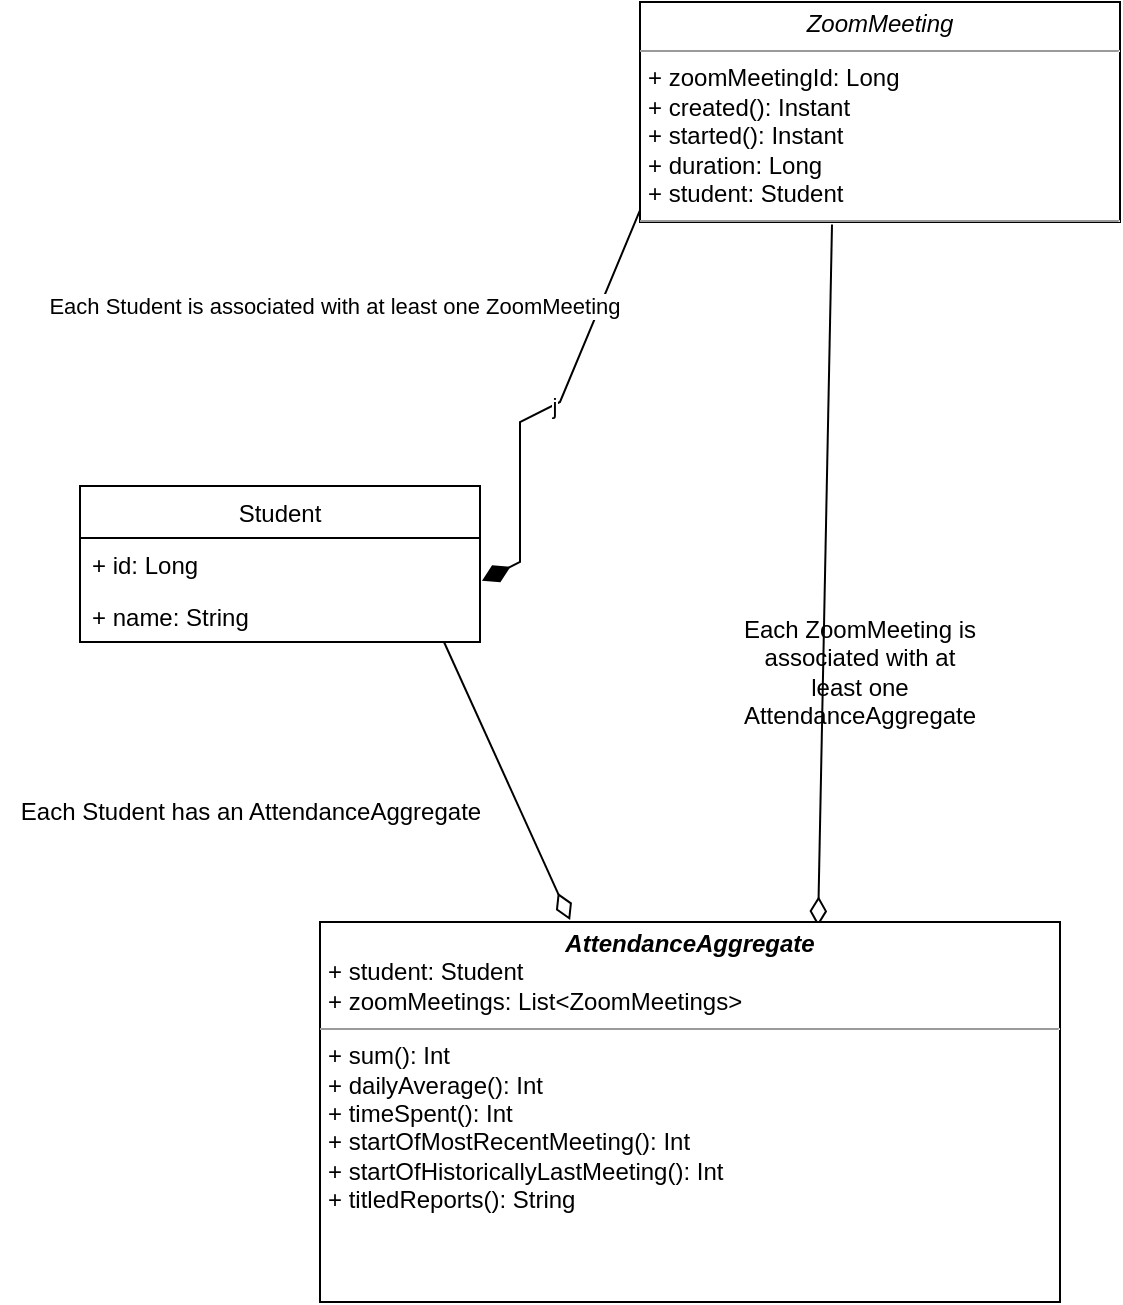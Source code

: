 <mxfile version="20.5.3" type="embed"><diagram name="Page-1" id="b1HUwyOnShDGKJ7FnFwD"><mxGraphModel dx="1309" dy="948" grid="1" gridSize="10" guides="1" tooltips="1" connect="1" arrows="1" fold="1" page="1" pageScale="1" pageWidth="850" pageHeight="1100" math="0" shadow="0"><root><mxCell id="0"/><mxCell id="1" parent="0"/><mxCell id="YDrvO1anJlEtCm3CYAJg-29" value="j" style="endArrow=none;html=1;rounded=0;exitX=1.004;exitY=0.839;exitDx=0;exitDy=0;exitPerimeter=0;entryX=0.004;entryY=0.926;entryDx=0;entryDy=0;entryPerimeter=0;startArrow=diamondThin;startFill=1;endFill=0;startSize=13;" parent="1" target="7" edge="1"><mxGeometry relative="1" as="geometry"><mxPoint x="360.96" y="549.41" as="sourcePoint"/><mxPoint x="430" y="451.818" as="targetPoint"/><Array as="points"><mxPoint x="380" y="540"/><mxPoint x="380" y="510"/><mxPoint x="380" y="470"/><mxPoint x="400" y="460"/></Array></mxGeometry></mxCell><mxCell id="YDrvO1anJlEtCm3CYAJg-30" value="Each Student is associated with at least one ZoomMeeting" style="edgeLabel;resizable=0;html=1;align=center;verticalAlign=middle;rotation=0;" parent="YDrvO1anJlEtCm3CYAJg-29" connectable="0" vertex="1"><mxGeometry relative="1" as="geometry"><mxPoint x="-110" y="-50" as="offset"/></mxGeometry></mxCell><mxCell id="3" value="" style="endArrow=diamondThin;html=1;rounded=0;entryX=0.673;entryY=0.011;entryDx=0;entryDy=0;entryPerimeter=0;startArrow=none;startFill=0;exitX=0.4;exitY=1.011;exitDx=0;exitDy=0;exitPerimeter=0;startSize=12;endFill=0;endSize=12;" parent="1" source="7" target="10" edge="1"><mxGeometry width="50" height="50" relative="1" as="geometry"><mxPoint x="531.89" y="472.28" as="sourcePoint"/><mxPoint x="529.12" y="717.06" as="targetPoint"/></mxGeometry></mxCell><mxCell id="4" value="Each ZoomMeeting is associated with at least one AttendanceAggregate" style="text;html=1;strokeColor=none;fillColor=none;align=center;verticalAlign=middle;whiteSpace=wrap;rounded=0;" parent="1" vertex="1"><mxGeometry x="520" y="580" width="60" height="30" as="geometry"/></mxCell><mxCell id="6" value="" style="endArrow=diamondThin;html=1;rounded=0;exitX=0.925;exitY=1;exitDx=0;exitDy=0;exitPerimeter=0;entryX=0.338;entryY=-0.005;entryDx=0;entryDy=0;entryPerimeter=0;endFill=0;endSize=12;" parent="1" target="10" edge="1"><mxGeometry width="50" height="50" relative="1" as="geometry"><mxPoint x="342" y="580" as="sourcePoint"/><mxPoint x="404.96" y="715.94" as="targetPoint"/></mxGeometry></mxCell><mxCell id="7" value="&lt;p style=&quot;margin:0px;margin-top:4px;text-align:center;&quot;&gt;&lt;i&gt;ZoomMeeting&lt;/i&gt;&lt;/p&gt;&lt;hr size=&quot;1&quot;&gt;&lt;p style=&quot;margin: 0px 0px 0px 4px;&quot;&gt;+ zoomMeetingId: Long&lt;br&gt;+ created(): Instant&lt;/p&gt;&lt;p style=&quot;margin: 0px 0px 0px 4px;&quot;&gt;+ started(): Instant&lt;/p&gt;&lt;p style=&quot;margin: 0px 0px 0px 4px;&quot;&gt;+ duration: Long&lt;/p&gt;&lt;p style=&quot;margin: 0px 0px 0px 4px;&quot;&gt;+ student: Student&lt;/p&gt;&lt;hr size=&quot;1&quot;&gt;&lt;p style=&quot;margin: 0px 0px 0px 4px;&quot;&gt;&lt;br&gt;&lt;/p&gt;" style="verticalAlign=top;align=left;overflow=fill;fontSize=12;fontFamily=Helvetica;html=1;" parent="1" vertex="1"><mxGeometry x="440" y="260" width="240" height="110" as="geometry"/></mxCell><mxCell id="10" value="&lt;p style=&quot;margin:0px;margin-top:4px;text-align:center;&quot;&gt;&lt;i&gt;&lt;b&gt;AttendanceAggregate&lt;/b&gt;&lt;/i&gt;&lt;br&gt;&lt;/p&gt;&lt;p style=&quot;margin:0px;margin-left:4px;&quot;&gt;+ student: Student&lt;/p&gt;&lt;p style=&quot;margin:0px;margin-left:4px;&quot;&gt;+ zoomMeetings: List&amp;lt;ZoomMeetings&amp;gt;&lt;/p&gt;&lt;hr size=&quot;1&quot;&gt;&lt;p style=&quot;margin:0px;margin-left:4px;&quot;&gt;+ sum(): Int&lt;br&gt;+ dailyAverage(): Int&lt;/p&gt;&lt;p style=&quot;margin:0px;margin-left:4px;&quot;&gt;+ timeSpent(): Int&lt;/p&gt;&lt;p style=&quot;margin:0px;margin-left:4px;&quot;&gt;+ startOfMostRecentMeeting(): Int&lt;/p&gt;&lt;p style=&quot;margin:0px;margin-left:4px;&quot;&gt;+ startOfHistoricallyLastMeeting(): Int&lt;/p&gt;&lt;p style=&quot;margin:0px;margin-left:4px;&quot;&gt;+ titledReports(): String&lt;/p&gt;&lt;p style=&quot;margin:0px;margin-left:4px;&quot;&gt;&lt;br&gt;&lt;/p&gt;&lt;p style=&quot;margin:0px;margin-left:4px;&quot;&gt;&lt;br&gt;&lt;/p&gt;" style="verticalAlign=top;align=left;overflow=fill;fontSize=12;fontFamily=Helvetica;html=1;" parent="1" vertex="1"><mxGeometry x="280" y="720" width="370" height="190" as="geometry"/></mxCell><mxCell id="11" value="Each Student has an AttendanceAggregate" style="text;html=1;resizable=0;autosize=1;align=center;verticalAlign=middle;points=[];fillColor=none;strokeColor=none;rounded=0;" parent="1" vertex="1"><mxGeometry x="120" y="650" width="250" height="30" as="geometry"/></mxCell><mxCell id="30" value="Student" style="swimlane;fontStyle=0;childLayout=stackLayout;horizontal=1;startSize=26;fillColor=none;horizontalStack=0;resizeParent=1;resizeParentMax=0;resizeLast=0;collapsible=1;marginBottom=0;" parent="1" vertex="1"><mxGeometry x="160" y="502" width="200" height="78" as="geometry"/></mxCell><mxCell id="31" value="+ id: Long" style="text;strokeColor=none;fillColor=none;align=left;verticalAlign=top;spacingLeft=4;spacingRight=4;overflow=hidden;rotatable=0;points=[[0,0.5],[1,0.5]];portConstraint=eastwest;" parent="30" vertex="1"><mxGeometry y="26" width="200" height="26" as="geometry"/></mxCell><mxCell id="32" value="+ name: String" style="text;strokeColor=none;fillColor=none;align=left;verticalAlign=top;spacingLeft=4;spacingRight=4;overflow=hidden;rotatable=0;points=[[0,0.5],[1,0.5]];portConstraint=eastwest;" parent="30" vertex="1"><mxGeometry y="52" width="200" height="26" as="geometry"/></mxCell></root></mxGraphModel></diagram></mxfile>